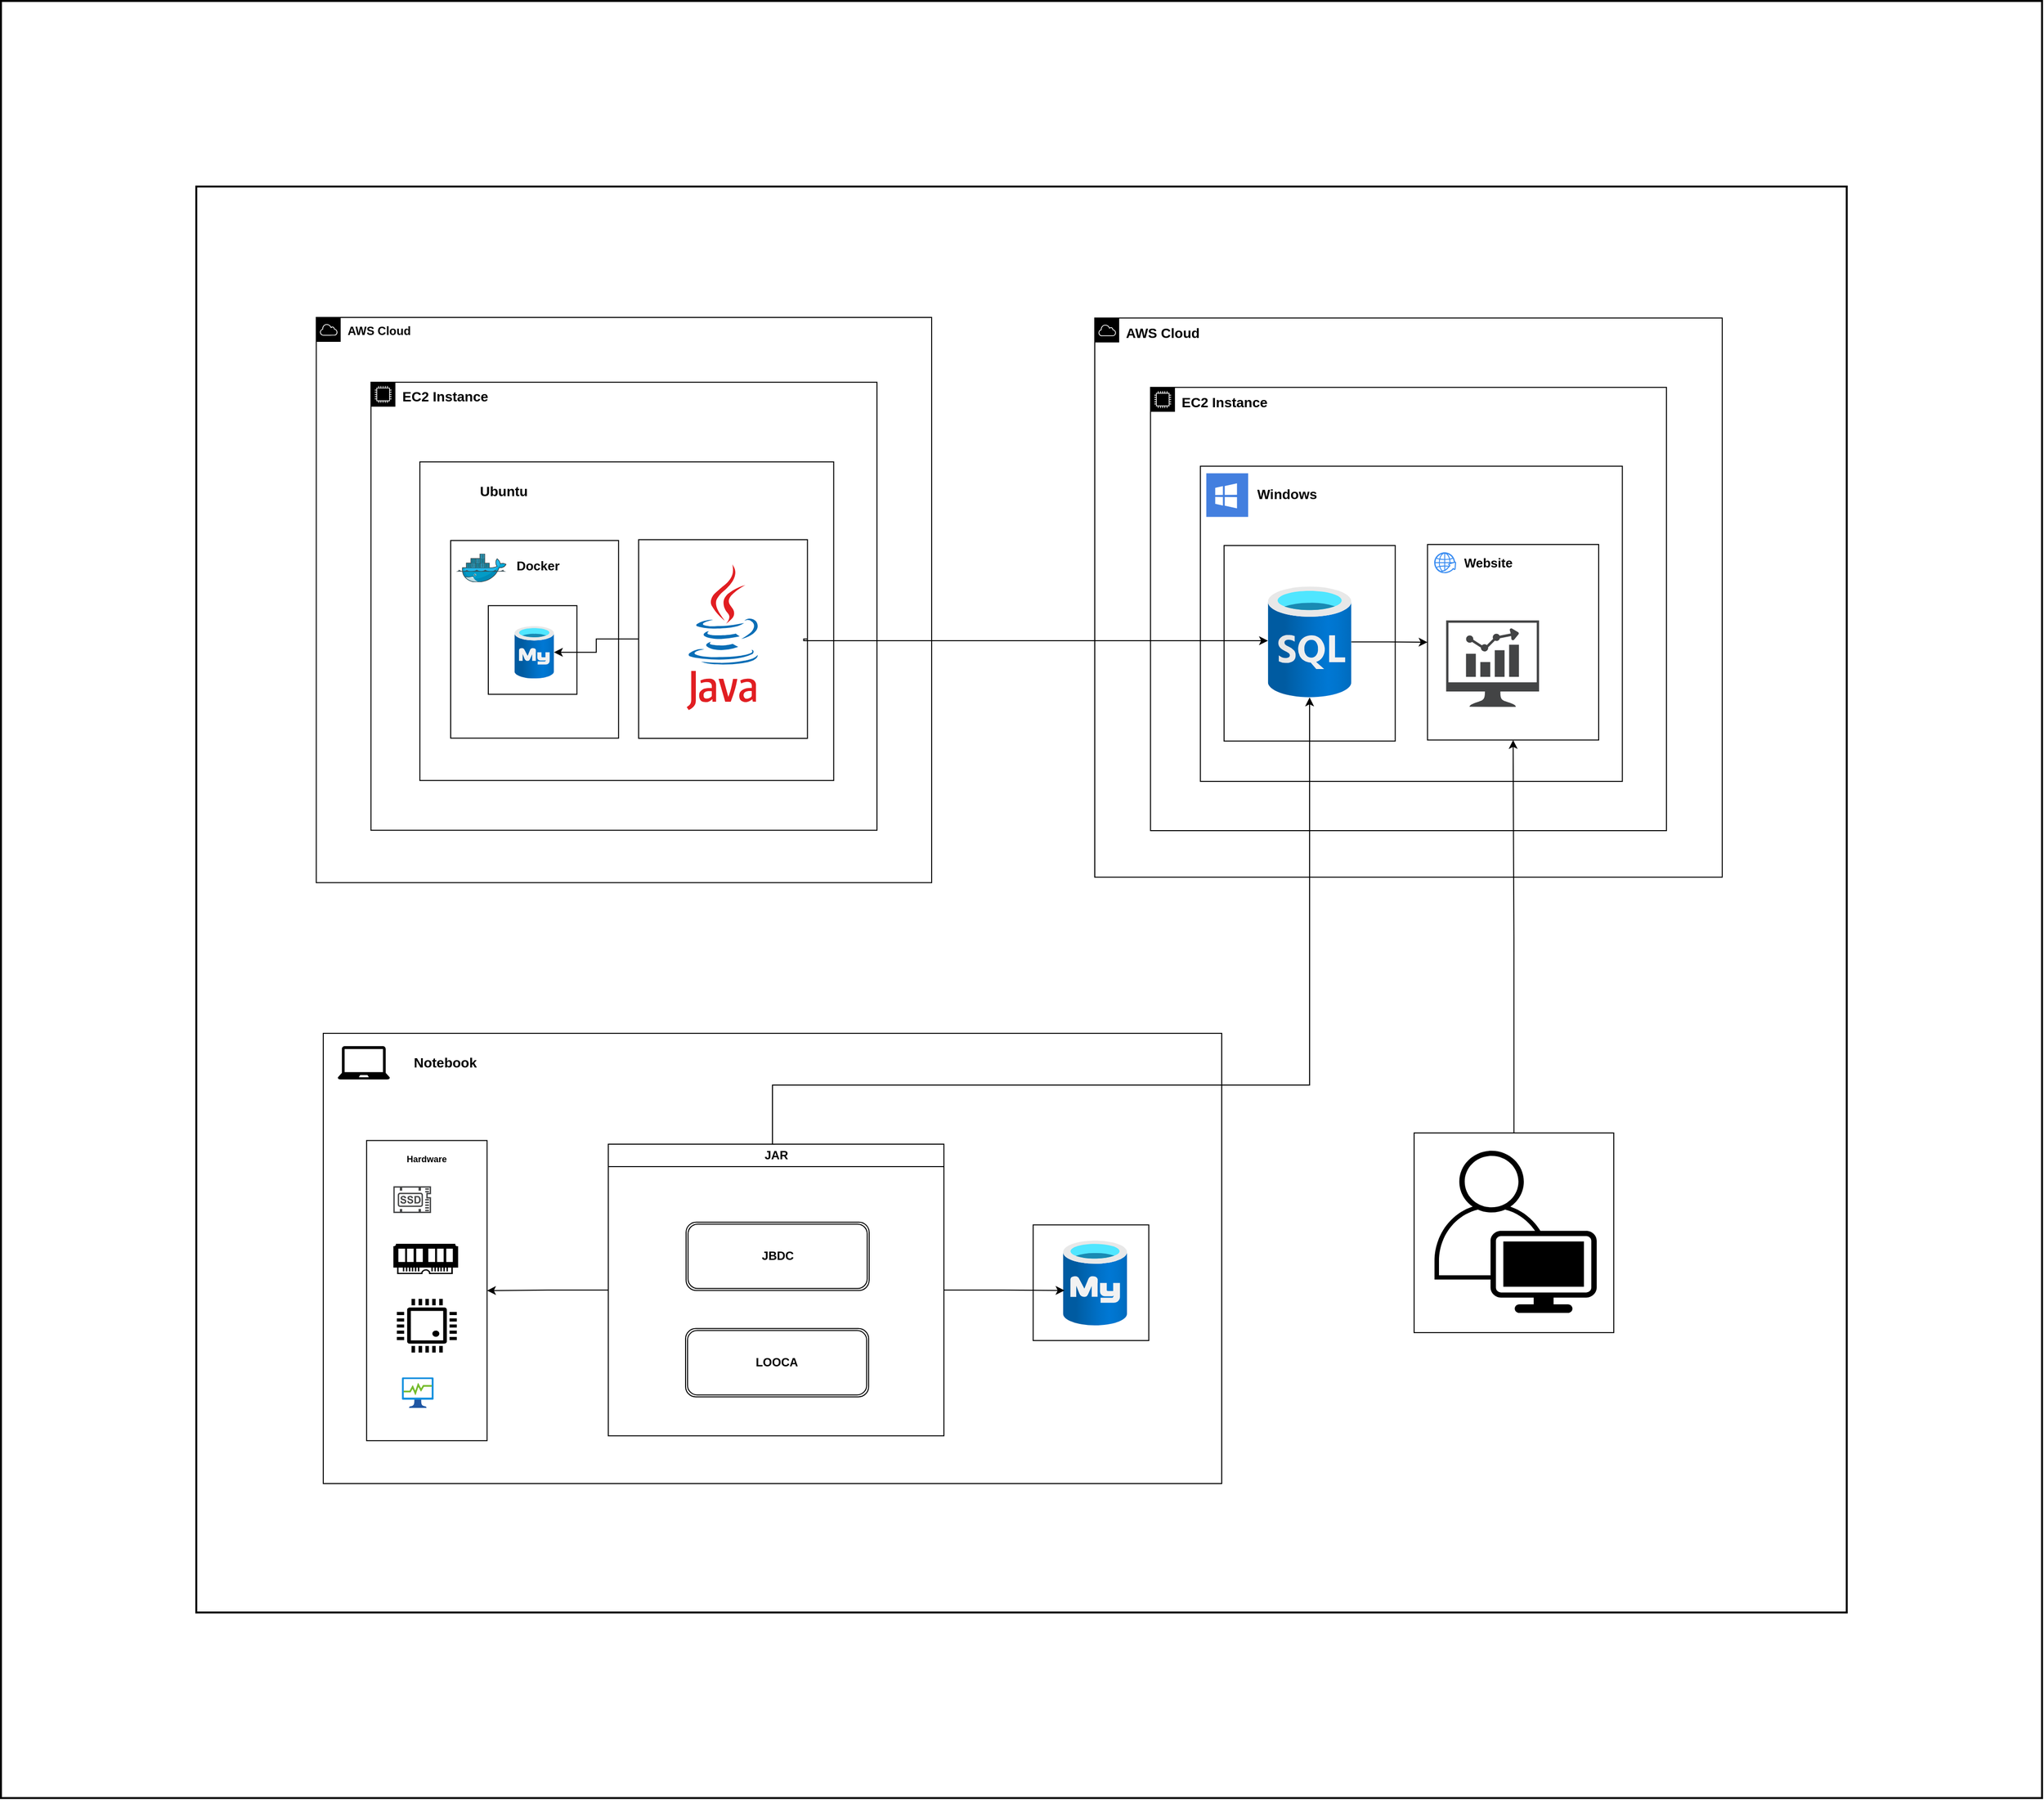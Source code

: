 <mxfile version="24.4.3" type="device">
  <diagram name="Página-1" id="wxguMzeADcbxFIUOfRZI">
    <mxGraphModel dx="4102" dy="3214" grid="1" gridSize="10" guides="1" tooltips="1" connect="1" arrows="1" fold="1" page="1" pageScale="1" pageWidth="1169" pageHeight="827" math="0" shadow="0">
      <root>
        <mxCell id="0" />
        <mxCell id="1" parent="0" />
        <mxCell id="gs14s6_uqZ4IPIT_ADO6-134" value="&lt;span style=&quot;color: rgba(0, 0, 0, 0); font-family: monospace; font-size: 0px; text-align: start; text-wrap: nowrap;&quot;&gt;%3CmxGraphModel%3E%3Croot%3E%3CmxCell%20id%3D%220%22%2F%3E%3CmxCell%20id%3D%221%22%20parent%3D%220%22%2F%3E%3CmxCell%20id%3D%222%22%20value%3D%22%22%20style%3D%22image%3Baspect%3Dfixed%3Bhtml%3D1%3Bpoints%3D%5B%5D%3Balign%3Dcenter%3BfontSize%3D12%3Bimage%3Dimg%2Flib%2Fazure2%2Fdatabases%2FAzure_Database_MySQL_Server.svg%3B%22%20vertex%3D%221%22%20parent%3D%221%22%3E%3CmxGeometry%20x%3D%221190%22%20y%3D%221290%22%20width%3D%22108%22%20height%3D%22144%22%20as%3D%22geometry%22%2F%3E%3C%2FmxCell%3E%3C%2Froot%3E%3C%2FmxGraphModel%3E&lt;/span&gt;" style="rounded=0;whiteSpace=wrap;html=1;movable=1;resizable=1;rotatable=1;deletable=1;editable=1;locked=0;connectable=1;strokeWidth=2;" vertex="1" parent="1">
          <mxGeometry x="-210" y="-960" width="2090" height="1840" as="geometry" />
        </mxCell>
        <mxCell id="V4ww9OiPD4fd1aAm5mkG-227" value="" style="group;strokeWidth=1;movable=1;resizable=1;rotatable=1;deletable=1;editable=1;locked=0;connectable=1;" parent="1" vertex="1" connectable="0">
          <mxGeometry x="50" y="-730" width="1630" height="1420" as="geometry" />
        </mxCell>
        <mxCell id="V4ww9OiPD4fd1aAm5mkG-1" value="&lt;span style=&quot;color: rgba(0, 0, 0, 0); font-family: monospace; font-size: 0px; text-align: start; text-wrap: nowrap;&quot;&gt;%3CmxGraphModel%3E%3Croot%3E%3CmxCell%20id%3D%220%22%2F%3E%3CmxCell%20id%3D%221%22%20parent%3D%220%22%2F%3E%3CmxCell%20id%3D%222%22%20value%3D%22%22%20style%3D%22image%3Baspect%3Dfixed%3Bhtml%3D1%3Bpoints%3D%5B%5D%3Balign%3Dcenter%3BfontSize%3D12%3Bimage%3Dimg%2Flib%2Fazure2%2Fdatabases%2FAzure_Database_MySQL_Server.svg%3B%22%20vertex%3D%221%22%20parent%3D%221%22%3E%3CmxGeometry%20x%3D%221190%22%20y%3D%221290%22%20width%3D%22108%22%20height%3D%22144%22%20as%3D%22geometry%22%2F%3E%3C%2FmxCell%3E%3C%2Froot%3E%3C%2FmxGraphModel%3E&lt;/span&gt;" style="rounded=0;whiteSpace=wrap;html=1;movable=1;resizable=1;rotatable=1;deletable=1;editable=1;locked=0;connectable=1;strokeWidth=2;" parent="V4ww9OiPD4fd1aAm5mkG-227" vertex="1">
          <mxGeometry x="-60" y="-40" width="1690" height="1460" as="geometry" />
        </mxCell>
        <mxCell id="gs14s6_uqZ4IPIT_ADO6-72" value="" style="group" vertex="1" connectable="0" parent="V4ww9OiPD4fd1aAm5mkG-227">
          <mxGeometry x="70" y="827" width="920" height="535.85" as="geometry" />
        </mxCell>
        <mxCell id="gs14s6_uqZ4IPIT_ADO6-34" value="" style="whiteSpace=wrap;html=1;movable=1;resizable=1;rotatable=1;deletable=1;editable=1;locked=0;connectable=1;" vertex="1" parent="gs14s6_uqZ4IPIT_ADO6-72">
          <mxGeometry width="920.0" height="461.012" as="geometry" />
        </mxCell>
        <mxCell id="gs14s6_uqZ4IPIT_ADO6-50" value="" style="sketch=0;pointerEvents=1;shadow=0;dashed=0;html=1;strokeColor=none;fillColor=#000000;labelPosition=center;verticalLabelPosition=bottom;verticalAlign=top;outlineConnect=0;align=center;shape=mxgraph.office.devices.laptop;aspect=fixed;" vertex="1" parent="gs14s6_uqZ4IPIT_ADO6-72">
          <mxGeometry x="14.799" y="13.172" width="53.455" height="34.023" as="geometry" />
        </mxCell>
        <mxCell id="gs14s6_uqZ4IPIT_ADO6-52" value="" style="group" vertex="1" connectable="0" parent="gs14s6_uqZ4IPIT_ADO6-72">
          <mxGeometry x="44.397" y="109.765" width="123.324" height="307.342" as="geometry" />
        </mxCell>
        <mxCell id="gs14s6_uqZ4IPIT_ADO6-51" value="" style="rounded=0;whiteSpace=wrap;html=1;direction=south;" vertex="1" parent="gs14s6_uqZ4IPIT_ADO6-52">
          <mxGeometry width="123.324" height="307.342" as="geometry" />
        </mxCell>
        <mxCell id="V4ww9OiPD4fd1aAm5mkG-19" value="" style="sketch=0;pointerEvents=1;shadow=0;dashed=0;html=1;strokeColor=none;fillColor=#434445;aspect=fixed;labelPosition=center;verticalLabelPosition=bottom;verticalAlign=top;align=center;outlineConnect=0;shape=mxgraph.vvd.ssd;" parent="gs14s6_uqZ4IPIT_ADO6-52" vertex="1">
          <mxGeometry x="27.405" y="46.892" width="38.566" height="27.382" as="geometry" />
        </mxCell>
        <mxCell id="V4ww9OiPD4fd1aAm5mkG-20" value="" style="pointerEvents=1;shadow=0;dashed=0;html=1;strokeColor=none;fillColor=#000000;labelPosition=center;verticalLabelPosition=bottom;verticalAlign=top;align=center;outlineConnect=0;shape=mxgraph.veeam.ram;" parent="gs14s6_uqZ4IPIT_ADO6-52" vertex="1">
          <mxGeometry x="27.405" y="105.725" width="66.321" height="30.98" as="geometry" />
        </mxCell>
        <mxCell id="V4ww9OiPD4fd1aAm5mkG-21" value="" style="pointerEvents=1;shadow=0;dashed=0;html=1;strokeColor=none;fillColor=#000000;labelPosition=center;verticalLabelPosition=bottom;verticalAlign=top;align=center;outlineConnect=0;shape=mxgraph.veeam.cpu;" parent="gs14s6_uqZ4IPIT_ADO6-52" vertex="1">
          <mxGeometry x="30.968" y="162.048" width="61.388" height="55.076" as="geometry" />
        </mxCell>
        <mxCell id="V4ww9OiPD4fd1aAm5mkG-22" value="" style="image;aspect=fixed;html=1;points=[];align=center;fontSize=12;image=img/lib/azure2/general/Process_Explorer.svg;" parent="gs14s6_uqZ4IPIT_ADO6-52" vertex="1">
          <mxGeometry x="36.161" y="242.419" width="32.403" height="31.478" as="geometry" />
        </mxCell>
        <mxCell id="V4ww9OiPD4fd1aAm5mkG-209" value="&lt;b&gt;&lt;font style=&quot;font-size: 9px;&quot;&gt;Hardware&lt;/font&gt;&lt;/b&gt;" style="text;html=1;align=center;verticalAlign=middle;whiteSpace=wrap;rounded=0;" parent="gs14s6_uqZ4IPIT_ADO6-52" vertex="1">
          <mxGeometry x="20.554" width="82.216" height="36.881" as="geometry" />
        </mxCell>
        <mxCell id="V4ww9OiPD4fd1aAm5mkG-24" value="" style="group" parent="gs14s6_uqZ4IPIT_ADO6-72" vertex="1" connectable="0">
          <mxGeometry x="229.383" y="116.351" width="468.633" height="419.499" as="geometry" />
        </mxCell>
        <mxCell id="V4ww9OiPD4fd1aAm5mkG-8" value="&lt;font style=&quot;font-size: 12px;&quot;&gt;JAR&lt;/font&gt;" style="swimlane;whiteSpace=wrap;html=1;align=center;startSize=23;" parent="V4ww9OiPD4fd1aAm5mkG-24" vertex="1">
          <mxGeometry x="62.484" y="-2.797" width="343.664" height="298.597" as="geometry" />
        </mxCell>
        <mxCell id="V4ww9OiPD4fd1aAm5mkG-9" value="&lt;b&gt;&lt;font style=&quot;font-size: 12px;&quot;&gt;JBDC&lt;/font&gt;&lt;/b&gt;" style="shape=ext;double=1;rounded=1;whiteSpace=wrap;html=1;" parent="V4ww9OiPD4fd1aAm5mkG-8" vertex="1">
          <mxGeometry x="79.668" y="79.824" width="187.453" height="69.917" as="geometry" />
        </mxCell>
        <mxCell id="V4ww9OiPD4fd1aAm5mkG-10" value="&lt;b&gt;&lt;font style=&quot;font-size: 12px;&quot;&gt;LOOCA&lt;/font&gt;&lt;/b&gt;" style="shape=ext;double=1;rounded=1;whiteSpace=wrap;html=1;spacing=2;" parent="V4ww9OiPD4fd1aAm5mkG-8" vertex="1">
          <mxGeometry x="79.152" y="188.739" width="187.453" height="69.917" as="geometry" />
        </mxCell>
        <mxCell id="gs14s6_uqZ4IPIT_ADO6-68" value="" style="group" vertex="1" connectable="0" parent="gs14s6_uqZ4IPIT_ADO6-72">
          <mxGeometry x="760.986" y="215.003" width="138.715" height="152.002" as="geometry" />
        </mxCell>
        <mxCell id="gs14s6_uqZ4IPIT_ADO6-64" value="" style="whiteSpace=wrap;html=1;aspect=fixed;container=0;" vertex="1" parent="gs14s6_uqZ4IPIT_ADO6-68">
          <mxGeometry x="-34.074" y="-18.85" width="118.42" height="118.42" as="geometry" />
        </mxCell>
        <mxCell id="gs14s6_uqZ4IPIT_ADO6-66" value="" style="image;aspect=fixed;html=1;points=[];align=center;fontSize=12;image=img/lib/azure2/databases/Azure_Database_MySQL_Server.svg;container=0;" vertex="1" parent="gs14s6_uqZ4IPIT_ADO6-68">
          <mxGeometry x="-3.407" y="-3.03" width="65.42" height="87.23" as="geometry" />
        </mxCell>
        <mxCell id="gs14s6_uqZ4IPIT_ADO6-70" style="edgeStyle=orthogonalEdgeStyle;rounded=0;orthogonalLoop=1;jettySize=auto;html=1;exitX=0;exitY=0.5;exitDx=0;exitDy=0;entryX=0.5;entryY=0;entryDx=0;entryDy=0;" edge="1" parent="gs14s6_uqZ4IPIT_ADO6-72" source="V4ww9OiPD4fd1aAm5mkG-8" target="gs14s6_uqZ4IPIT_ADO6-51">
          <mxGeometry relative="1" as="geometry" />
        </mxCell>
        <mxCell id="gs14s6_uqZ4IPIT_ADO6-71" style="edgeStyle=orthogonalEdgeStyle;rounded=0;orthogonalLoop=1;jettySize=auto;html=1;exitX=1;exitY=0.5;exitDx=0;exitDy=0;entryX=0.022;entryY=0.588;entryDx=0;entryDy=0;entryPerimeter=0;" edge="1" parent="gs14s6_uqZ4IPIT_ADO6-72" source="V4ww9OiPD4fd1aAm5mkG-8" target="gs14s6_uqZ4IPIT_ADO6-66">
          <mxGeometry relative="1" as="geometry" />
        </mxCell>
        <mxCell id="gs14s6_uqZ4IPIT_ADO6-32" value="&lt;b&gt;&lt;font style=&quot;font-size: 14px;&quot;&gt;Notebook&lt;/font&gt;&lt;/b&gt;" style="text;html=1;align=center;verticalAlign=middle;whiteSpace=wrap;rounded=0;" vertex="1" parent="gs14s6_uqZ4IPIT_ADO6-72">
          <mxGeometry x="51.207" y="-3.005" width="147.989" height="65.859" as="geometry" />
        </mxCell>
        <mxCell id="gs14s6_uqZ4IPIT_ADO6-80" value="" style="group" vertex="1" connectable="0" parent="V4ww9OiPD4fd1aAm5mkG-227">
          <mxGeometry x="62.83" y="94" width="630.17" height="578.75" as="geometry" />
        </mxCell>
        <mxCell id="gs14s6_uqZ4IPIT_ADO6-78" value="" style="group" vertex="1" connectable="0" parent="gs14s6_uqZ4IPIT_ADO6-80">
          <mxGeometry x="56.015" y="66.345" width="518.14" height="458.765" as="geometry" />
        </mxCell>
        <mxCell id="gs14s6_uqZ4IPIT_ADO6-27" value="&lt;font size=&quot;1&quot; color=&quot;#000000&quot;&gt;&lt;b style=&quot;font-size: 14px;&quot;&gt;EC2 Instance&lt;/b&gt;&lt;/font&gt;" style="points=[[0,0],[0.25,0],[0.5,0],[0.75,0],[1,0],[1,0.25],[1,0.5],[1,0.75],[1,1],[0.75,1],[0.5,1],[0.25,1],[0,1],[0,0.75],[0,0.5],[0,0.25]];outlineConnect=0;gradientColor=none;html=1;whiteSpace=wrap;fontSize=12;fontStyle=0;container=1;pointerEvents=0;collapsible=0;recursiveResize=0;shape=mxgraph.aws4.group;grIcon=mxgraph.aws4.group_ec2_instance_contents;strokeColor=#000000;fillColor=default;verticalAlign=top;align=left;spacingLeft=30;fontColor=#D86613;dashed=0;" vertex="1" parent="gs14s6_uqZ4IPIT_ADO6-78">
          <mxGeometry width="518.14" height="458.765" as="geometry" />
        </mxCell>
        <mxCell id="gs14s6_uqZ4IPIT_ADO6-5" value="" style="whiteSpace=wrap;html=1;movable=1;resizable=1;rotatable=1;deletable=1;editable=1;locked=0;connectable=1;" vertex="1" parent="gs14s6_uqZ4IPIT_ADO6-78">
          <mxGeometry x="50.08" y="81.558" width="423.757" height="326.233" as="geometry" />
        </mxCell>
        <mxCell id="gs14s6_uqZ4IPIT_ADO6-2" value="" style="shape=image;html=1;verticalAlign=top;verticalLabelPosition=bottom;labelBackgroundColor=#ffffff;imageAspect=0;aspect=fixed;image=https://cdn1.iconfinder.com/data/icons/operating-system-flat-1/30/ubuntu-128.png;movable=1;resizable=1;rotatable=1;deletable=1;editable=1;locked=0;connectable=1;" vertex="1" parent="gs14s6_uqZ4IPIT_ADO6-78">
          <mxGeometry x="53.933" y="85.636" width="50.571" height="50.571" as="geometry" />
        </mxCell>
        <mxCell id="gs14s6_uqZ4IPIT_ADO6-12" value="" style="group" vertex="1" connectable="0" parent="gs14s6_uqZ4IPIT_ADO6-78">
          <mxGeometry x="81.633" y="182.448" width="192.617" height="224.285" as="geometry" />
        </mxCell>
        <mxCell id="gs14s6_uqZ4IPIT_ADO6-17" value="" style="group;fontSize=11;" vertex="1" connectable="0" parent="gs14s6_uqZ4IPIT_ADO6-12">
          <mxGeometry width="171.911" height="181.977" as="geometry" />
        </mxCell>
        <mxCell id="gs14s6_uqZ4IPIT_ADO6-8" value="" style="whiteSpace=wrap;html=1;" vertex="1" parent="gs14s6_uqZ4IPIT_ADO6-17">
          <mxGeometry y="-20.39" width="171.911" height="202.366" as="geometry" />
        </mxCell>
        <mxCell id="gs14s6_uqZ4IPIT_ADO6-9" value="" style="image;sketch=0;html=1;points=[];align=center;fontSize=12;image=img/lib/mscae/Docker.svg;clipPath=inset(0% 0% 33.33% 0%);movable=1;resizable=1;rotatable=1;deletable=1;editable=1;locked=0;connectable=1;aspect=fixed;" vertex="1" parent="gs14s6_uqZ4IPIT_ADO6-17">
          <mxGeometry x="5.278" y="-6.892" width="51.907" height="29.068" as="geometry" />
        </mxCell>
        <mxCell id="gs14s6_uqZ4IPIT_ADO6-11" value="" style="whiteSpace=wrap;html=1;aspect=fixed;" vertex="1" parent="gs14s6_uqZ4IPIT_ADO6-17">
          <mxGeometry x="38.523" y="46.325" width="90.739" height="90.739" as="geometry" />
        </mxCell>
        <mxCell id="gs14s6_uqZ4IPIT_ADO6-19" value="&lt;b style=&quot;&quot;&gt;&lt;font style=&quot;font-size: 13px;&quot;&gt;Docker&lt;/font&gt;&lt;/b&gt;" style="text;html=1;align=center;verticalAlign=middle;whiteSpace=wrap;rounded=0;fontSize=12;" vertex="1" parent="gs14s6_uqZ4IPIT_ADO6-17">
          <mxGeometry x="31.858" y="-25.242" width="115.57" height="61.169" as="geometry" />
        </mxCell>
        <mxCell id="gs14s6_uqZ4IPIT_ADO6-29" value="" style="image;aspect=fixed;html=1;points=[];align=center;fontSize=12;image=img/lib/azure2/databases/Azure_Database_MySQL_Server.svg;" vertex="1" parent="gs14s6_uqZ4IPIT_ADO6-17">
          <mxGeometry x="65.355" y="67.122" width="40.421" height="53.894" as="geometry" />
        </mxCell>
        <mxCell id="gs14s6_uqZ4IPIT_ADO6-18" value="&lt;b style=&quot;&quot;&gt;&lt;font style=&quot;font-size: 14px;&quot;&gt;Ubuntu&lt;/font&gt;&lt;/b&gt;" style="text;html=1;align=center;verticalAlign=middle;whiteSpace=wrap;rounded=0;fontSize=13;" vertex="1" parent="gs14s6_uqZ4IPIT_ADO6-78">
          <mxGeometry x="77.677" y="81.488" width="115.57" height="61.169" as="geometry" />
        </mxCell>
        <mxCell id="gs14s6_uqZ4IPIT_ADO6-120" value="" style="group" vertex="1" connectable="0" parent="gs14s6_uqZ4IPIT_ADO6-78">
          <mxGeometry x="274.087" y="161.257" width="172.874" height="203.386" as="geometry" />
        </mxCell>
        <mxCell id="gs14s6_uqZ4IPIT_ADO6-13" value="" style="whiteSpace=wrap;html=1;movable=1;resizable=1;rotatable=1;deletable=1;editable=1;locked=0;connectable=1;" vertex="1" parent="gs14s6_uqZ4IPIT_ADO6-120">
          <mxGeometry width="172.874" height="203.386" as="geometry" />
        </mxCell>
        <mxCell id="gs14s6_uqZ4IPIT_ADO6-15" value="" style="dashed=0;outlineConnect=0;html=1;align=center;labelPosition=center;verticalLabelPosition=bottom;verticalAlign=top;shape=mxgraph.weblogos.java;movable=1;resizable=1;rotatable=1;deletable=1;editable=1;locked=0;connectable=1;" vertex="1" parent="gs14s6_uqZ4IPIT_ADO6-120">
          <mxGeometry x="49.269" y="25.285" width="74.336" height="149.099" as="geometry" />
        </mxCell>
        <mxCell id="gs14s6_uqZ4IPIT_ADO6-121" style="edgeStyle=orthogonalEdgeStyle;rounded=0;orthogonalLoop=1;jettySize=auto;html=1;exitX=0;exitY=0.5;exitDx=0;exitDy=0;" edge="1" parent="gs14s6_uqZ4IPIT_ADO6-78" source="gs14s6_uqZ4IPIT_ADO6-13" target="gs14s6_uqZ4IPIT_ADO6-29">
          <mxGeometry relative="1" as="geometry" />
        </mxCell>
        <mxCell id="gs14s6_uqZ4IPIT_ADO6-79" value="&lt;b&gt;&lt;font color=&quot;#000000&quot;&gt;AWS Cloud&lt;/font&gt;&lt;/b&gt;" style="points=[[0,0],[0.25,0],[0.5,0],[0.75,0],[1,0],[1,0.25],[1,0.5],[1,0.75],[1,1],[0.75,1],[0.5,1],[0.25,1],[0,1],[0,0.75],[0,0.5],[0,0.25]];outlineConnect=0;gradientColor=none;html=1;whiteSpace=wrap;fontSize=12;fontStyle=0;container=1;pointerEvents=0;collapsible=0;recursiveResize=0;shape=mxgraph.aws4.group;grIcon=mxgraph.aws4.group_aws_cloud;strokeColor=#000000;fillColor=none;verticalAlign=top;align=left;spacingLeft=30;fontColor=#232F3E;dashed=0;" vertex="1" parent="gs14s6_uqZ4IPIT_ADO6-80">
          <mxGeometry width="630.17" height="578.75" as="geometry" />
        </mxCell>
        <mxCell id="gs14s6_uqZ4IPIT_ADO6-110" value="" style="group" vertex="1" connectable="0" parent="V4ww9OiPD4fd1aAm5mkG-227">
          <mxGeometry x="860.003" y="99.997" width="642.517" height="572.562" as="geometry" />
        </mxCell>
        <mxCell id="gs14s6_uqZ4IPIT_ADO6-81" value="&lt;b&gt;&lt;font style=&quot;font-size: 14px;&quot; color=&quot;#000000&quot;&gt;AWS Cloud&lt;/font&gt;&lt;/b&gt;" style="points=[[0,0],[0.25,0],[0.5,0],[0.75,0],[1,0],[1,0.25],[1,0.5],[1,0.75],[1,1],[0.75,1],[0.5,1],[0.25,1],[0,1],[0,0.75],[0,0.5],[0,0.25]];outlineConnect=0;gradientColor=none;html=1;whiteSpace=wrap;fontSize=12;fontStyle=0;container=1;pointerEvents=0;collapsible=0;recursiveResize=0;shape=mxgraph.aws4.group;grIcon=mxgraph.aws4.group_aws_cloud;strokeColor=#000000;fillColor=none;verticalAlign=top;align=left;spacingLeft=30;fontColor=#232F3E;dashed=0;" vertex="1" parent="gs14s6_uqZ4IPIT_ADO6-110">
          <mxGeometry y="-5.402" width="642.517" height="572.562" as="geometry" />
        </mxCell>
        <mxCell id="gs14s6_uqZ4IPIT_ADO6-82" value="" style="group" vertex="1" connectable="0" parent="gs14s6_uqZ4IPIT_ADO6-110">
          <mxGeometry x="57.113" y="65.635" width="528.291" height="453.86" as="geometry" />
        </mxCell>
        <mxCell id="gs14s6_uqZ4IPIT_ADO6-83" value="&lt;font size=&quot;1&quot; color=&quot;#000000&quot;&gt;&lt;b style=&quot;font-size: 14px;&quot;&gt;EC2 Instance&lt;/b&gt;&lt;/font&gt;" style="points=[[0,0],[0.25,0],[0.5,0],[0.75,0],[1,0],[1,0.25],[1,0.5],[1,0.75],[1,1],[0.75,1],[0.5,1],[0.25,1],[0,1],[0,0.75],[0,0.5],[0,0.25]];outlineConnect=0;gradientColor=none;html=1;whiteSpace=wrap;fontSize=12;fontStyle=0;container=1;pointerEvents=0;collapsible=0;recursiveResize=0;shape=mxgraph.aws4.group;grIcon=mxgraph.aws4.group_ec2_instance_contents;strokeColor=#000000;fillColor=default;verticalAlign=top;align=left;spacingLeft=30;fontColor=#D86613;dashed=0;" vertex="1" parent="gs14s6_uqZ4IPIT_ADO6-82">
          <mxGeometry width="528.291" height="453.86" as="geometry" />
        </mxCell>
        <mxCell id="gs14s6_uqZ4IPIT_ADO6-84" value="" style="whiteSpace=wrap;html=1;movable=1;resizable=1;rotatable=1;deletable=1;editable=1;locked=0;connectable=1;" vertex="1" parent="gs14s6_uqZ4IPIT_ADO6-82">
          <mxGeometry x="51.062" y="80.686" width="432.06" height="322.745" as="geometry" />
        </mxCell>
        <mxCell id="gs14s6_uqZ4IPIT_ADO6-53" value="" style="sketch=0;pointerEvents=1;shadow=0;dashed=0;html=1;strokeColor=none;fillColor=#437fdf;labelPosition=center;verticalLabelPosition=bottom;verticalAlign=top;align=center;outlineConnect=0;shape=mxgraph.veeam2.microsoft_windows;" vertex="1" parent="gs14s6_uqZ4IPIT_ADO6-82">
          <mxGeometry x="57.113" y="87.979" width="42.834" height="44.688" as="geometry" />
        </mxCell>
        <mxCell id="gs14s6_uqZ4IPIT_ADO6-46" value="&lt;b style=&quot;&quot;&gt;&lt;font style=&quot;font-size: 14px;&quot;&gt;Windows&lt;/font&gt;&lt;/b&gt;" style="text;html=1;align=center;verticalAlign=middle;whiteSpace=wrap;rounded=0;fontSize=13;" vertex="1" parent="gs14s6_uqZ4IPIT_ADO6-82">
          <mxGeometry x="97.375" y="87.979" width="85.669" height="41.895" as="geometry" />
        </mxCell>
        <mxCell id="gs14s6_uqZ4IPIT_ADO6-88" value="" style="whiteSpace=wrap;html=1;" vertex="1" parent="gs14s6_uqZ4IPIT_ADO6-82">
          <mxGeometry x="75.282" y="161.946" width="175.279" height="200.203" as="geometry" />
        </mxCell>
        <mxCell id="gs14s6_uqZ4IPIT_ADO6-87" value="" style="group;fontSize=11;" vertex="1" connectable="0" parent="gs14s6_uqZ4IPIT_ADO6-82">
          <mxGeometry x="80.237" y="177.947" width="175.279" height="180.031" as="geometry" />
        </mxCell>
        <mxCell id="gs14s6_uqZ4IPIT_ADO6-101" value="" style="image;aspect=fixed;html=1;points=[];align=center;fontSize=12;image=img/lib/azure2/databases/SQL_Database.svg;" vertex="1" parent="gs14s6_uqZ4IPIT_ADO6-87">
          <mxGeometry x="39.979" y="25.675" width="85.41" height="113.876" as="geometry" />
        </mxCell>
        <mxCell id="gs14s6_uqZ4IPIT_ADO6-115" value="" style="group" vertex="1" connectable="0" parent="gs14s6_uqZ4IPIT_ADO6-82">
          <mxGeometry x="283.618" y="158.712" width="175.279" height="202.361" as="geometry" />
        </mxCell>
        <mxCell id="gs14s6_uqZ4IPIT_ADO6-102" value="" style="whiteSpace=wrap;html=1;" vertex="1" parent="gs14s6_uqZ4IPIT_ADO6-115">
          <mxGeometry y="2.158" width="175.279" height="200.203" as="geometry" />
        </mxCell>
        <mxCell id="gs14s6_uqZ4IPIT_ADO6-106" value="" style="group" vertex="1" connectable="0" parent="gs14s6_uqZ4IPIT_ADO6-115">
          <mxGeometry x="19.082" y="54.019" width="141.011" height="127.779" as="geometry" />
        </mxCell>
        <mxCell id="gs14s6_uqZ4IPIT_ADO6-104" value="" style="sketch=0;pointerEvents=1;shadow=0;dashed=0;html=1;strokeColor=none;fillColor=#434445;aspect=fixed;labelPosition=center;verticalLabelPosition=bottom;verticalAlign=top;align=center;outlineConnect=0;shape=mxgraph.vvd.nsx_dashboard;" vertex="1" parent="gs14s6_uqZ4IPIT_ADO6-106">
          <mxGeometry y="25.909" width="95.133" height="88.474" as="geometry" />
        </mxCell>
        <mxCell id="V4ww9OiPD4fd1aAm5mkG-33" value="" style="shape=image;html=1;verticalAlign=top;verticalLabelPosition=bottom;labelBackgroundColor=#ffffff;imageAspect=0;aspect=fixed;image=https://cdn0.iconfinder.com/data/icons/long-shadow-web-icons/512/nodejs-128.png" parent="gs14s6_uqZ4IPIT_ADO6-106" vertex="1">
          <mxGeometry x="94.591" y="48.874" width="40.913" height="40.913" as="geometry" />
        </mxCell>
        <mxCell id="gs14s6_uqZ4IPIT_ADO6-103" value="" style="shape=image;html=1;verticalAlign=top;verticalLabelPosition=bottom;labelBackgroundColor=#ffffff;imageAspect=0;aspect=fixed;image=https://cdn2.iconfinder.com/data/icons/social-media-2285/512/1_Slack_colored_svg-128.png" vertex="1" parent="gs14s6_uqZ4IPIT_ADO6-106">
          <mxGeometry x="89.949" width="38.867" height="38.867" as="geometry" />
        </mxCell>
        <mxCell id="gs14s6_uqZ4IPIT_ADO6-108" value="&lt;b style=&quot;&quot;&gt;&lt;font style=&quot;font-size: 13px;&quot;&gt;Website&lt;/font&gt;&lt;/b&gt;" style="text;html=1;align=center;verticalAlign=middle;whiteSpace=wrap;rounded=0;fontSize=13;" vertex="1" parent="gs14s6_uqZ4IPIT_ADO6-115">
          <mxGeometry x="19.264" width="85.669" height="41.895" as="geometry" />
        </mxCell>
        <mxCell id="gs14s6_uqZ4IPIT_ADO6-105" value="" style="sketch=0;html=1;aspect=fixed;strokeColor=none;shadow=0;fillColor=#3B8DF1;verticalAlign=top;labelPosition=center;verticalLabelPosition=bottom;shape=mxgraph.gcp2.globe_world" vertex="1" parent="gs14s6_uqZ4IPIT_ADO6-115">
          <mxGeometry x="6.809" y="10.156" width="22.526" height="21.393" as="geometry" />
        </mxCell>
        <mxCell id="gs14s6_uqZ4IPIT_ADO6-130" style="edgeStyle=orthogonalEdgeStyle;rounded=0;orthogonalLoop=1;jettySize=auto;html=1;entryX=0;entryY=0.5;entryDx=0;entryDy=0;" edge="1" parent="gs14s6_uqZ4IPIT_ADO6-82" source="gs14s6_uqZ4IPIT_ADO6-101" target="gs14s6_uqZ4IPIT_ADO6-102">
          <mxGeometry relative="1" as="geometry" />
        </mxCell>
        <mxCell id="gs14s6_uqZ4IPIT_ADO6-113" value="" style="group" vertex="1" connectable="0" parent="V4ww9OiPD4fd1aAm5mkG-227">
          <mxGeometry x="1187.005" y="929.005" width="238.51" height="208.385" as="geometry" />
        </mxCell>
        <mxCell id="gs14s6_uqZ4IPIT_ADO6-112" value="" style="whiteSpace=wrap;html=1;aspect=fixed;" vertex="1" parent="gs14s6_uqZ4IPIT_ADO6-113">
          <mxGeometry width="204.437" height="204.437" as="geometry" />
        </mxCell>
        <mxCell id="gs14s6_uqZ4IPIT_ADO6-111" value="" style="points=[[0.35,0,0],[0.98,0.51,0],[1,0.71,0],[0.67,1,0],[0,0.795,0],[0,0.65,0]];verticalLabelPosition=bottom;sketch=0;html=1;verticalAlign=top;aspect=fixed;align=center;pointerEvents=1;shape=mxgraph.cisco19.user;fillColor=#000000;strokeColor=none;" vertex="1" parent="gs14s6_uqZ4IPIT_ADO6-113">
          <mxGeometry x="20.87" y="18.234" width="166.105" height="166.105" as="geometry" />
        </mxCell>
        <mxCell id="gs14s6_uqZ4IPIT_ADO6-124" style="edgeStyle=orthogonalEdgeStyle;rounded=0;orthogonalLoop=1;jettySize=auto;html=1;exitX=1;exitY=0.5;exitDx=0;exitDy=0;" edge="1" parent="V4ww9OiPD4fd1aAm5mkG-227" source="gs14s6_uqZ4IPIT_ADO6-13" target="gs14s6_uqZ4IPIT_ADO6-101">
          <mxGeometry relative="1" as="geometry">
            <Array as="points">
              <mxPoint x="562" y="425" />
            </Array>
          </mxGeometry>
        </mxCell>
        <mxCell id="gs14s6_uqZ4IPIT_ADO6-131" style="edgeStyle=orthogonalEdgeStyle;rounded=0;orthogonalLoop=1;jettySize=auto;html=1;exitX=0.5;exitY=0;exitDx=0;exitDy=0;" edge="1" parent="V4ww9OiPD4fd1aAm5mkG-227" source="V4ww9OiPD4fd1aAm5mkG-8" target="gs14s6_uqZ4IPIT_ADO6-101">
          <mxGeometry relative="1" as="geometry">
            <Array as="points">
              <mxPoint x="530" y="941" />
              <mxPoint x="530" y="880" />
              <mxPoint x="1080" y="880" />
            </Array>
          </mxGeometry>
        </mxCell>
        <mxCell id="gs14s6_uqZ4IPIT_ADO6-133" style="edgeStyle=orthogonalEdgeStyle;rounded=0;orthogonalLoop=1;jettySize=auto;html=1;exitX=0.5;exitY=0;exitDx=0;exitDy=0;entryX=0.5;entryY=1;entryDx=0;entryDy=0;" edge="1" parent="V4ww9OiPD4fd1aAm5mkG-227" source="gs14s6_uqZ4IPIT_ADO6-112" target="gs14s6_uqZ4IPIT_ADO6-102">
          <mxGeometry relative="1" as="geometry" />
        </mxCell>
      </root>
    </mxGraphModel>
  </diagram>
</mxfile>
